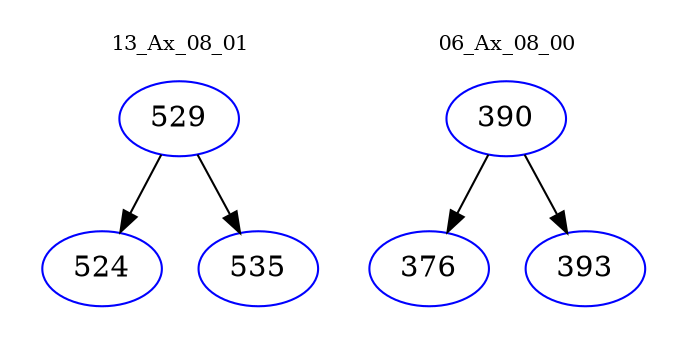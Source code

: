 digraph{
subgraph cluster_0 {
color = white
label = "13_Ax_08_01";
fontsize=10;
T0_529 [label="529", color="blue"]
T0_529 -> T0_524 [color="black"]
T0_524 [label="524", color="blue"]
T0_529 -> T0_535 [color="black"]
T0_535 [label="535", color="blue"]
}
subgraph cluster_1 {
color = white
label = "06_Ax_08_00";
fontsize=10;
T1_390 [label="390", color="blue"]
T1_390 -> T1_376 [color="black"]
T1_376 [label="376", color="blue"]
T1_390 -> T1_393 [color="black"]
T1_393 [label="393", color="blue"]
}
}
